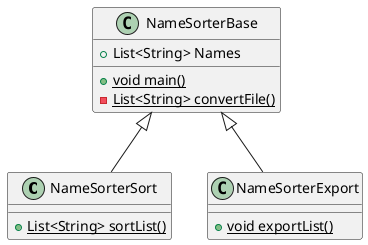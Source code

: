 @startuml
'https://plantuml.com/class-diagram



class NameSorterSort{
    + {static} List<String> sortList()
}

class NameSorterBase{
    +List<String> Names
   + {static} void main()
    - {static} List<String> convertFile()
}

class NameSorterExport{
    + {static} void exportList()
}

NameSorterBase <|-- NameSorterSort
NameSorterBase <|-- NameSorterExport

@enduml